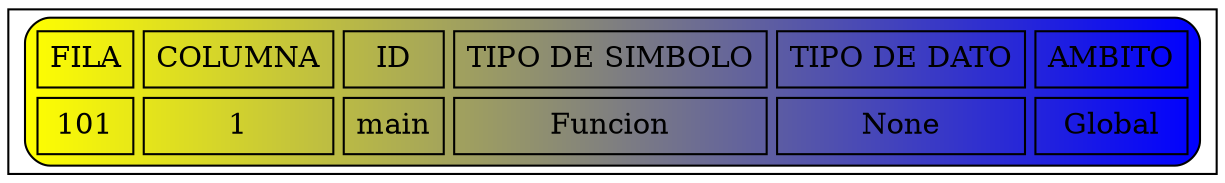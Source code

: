 digraph G{
node [shape=record];
a0 [label=<<TABLE border="1" cellspacing="5" cellpadding="5" style="rounded" bgcolor="yellow:blue">
"<TR><TD>FILA</TD><TD>COLUMNA</TD><TD>ID</TD><TD>TIPO DE SIMBOLO</TD><TD>TIPO DE DATO</TD><TD>AMBITO</TD></TR>
<TR><TD>101</TD><TD>1</TD><TD>main</TD><TD>Funcion</TD><TD>None</TD><TD>Global</TD></TR>
</TABLE>>];
}